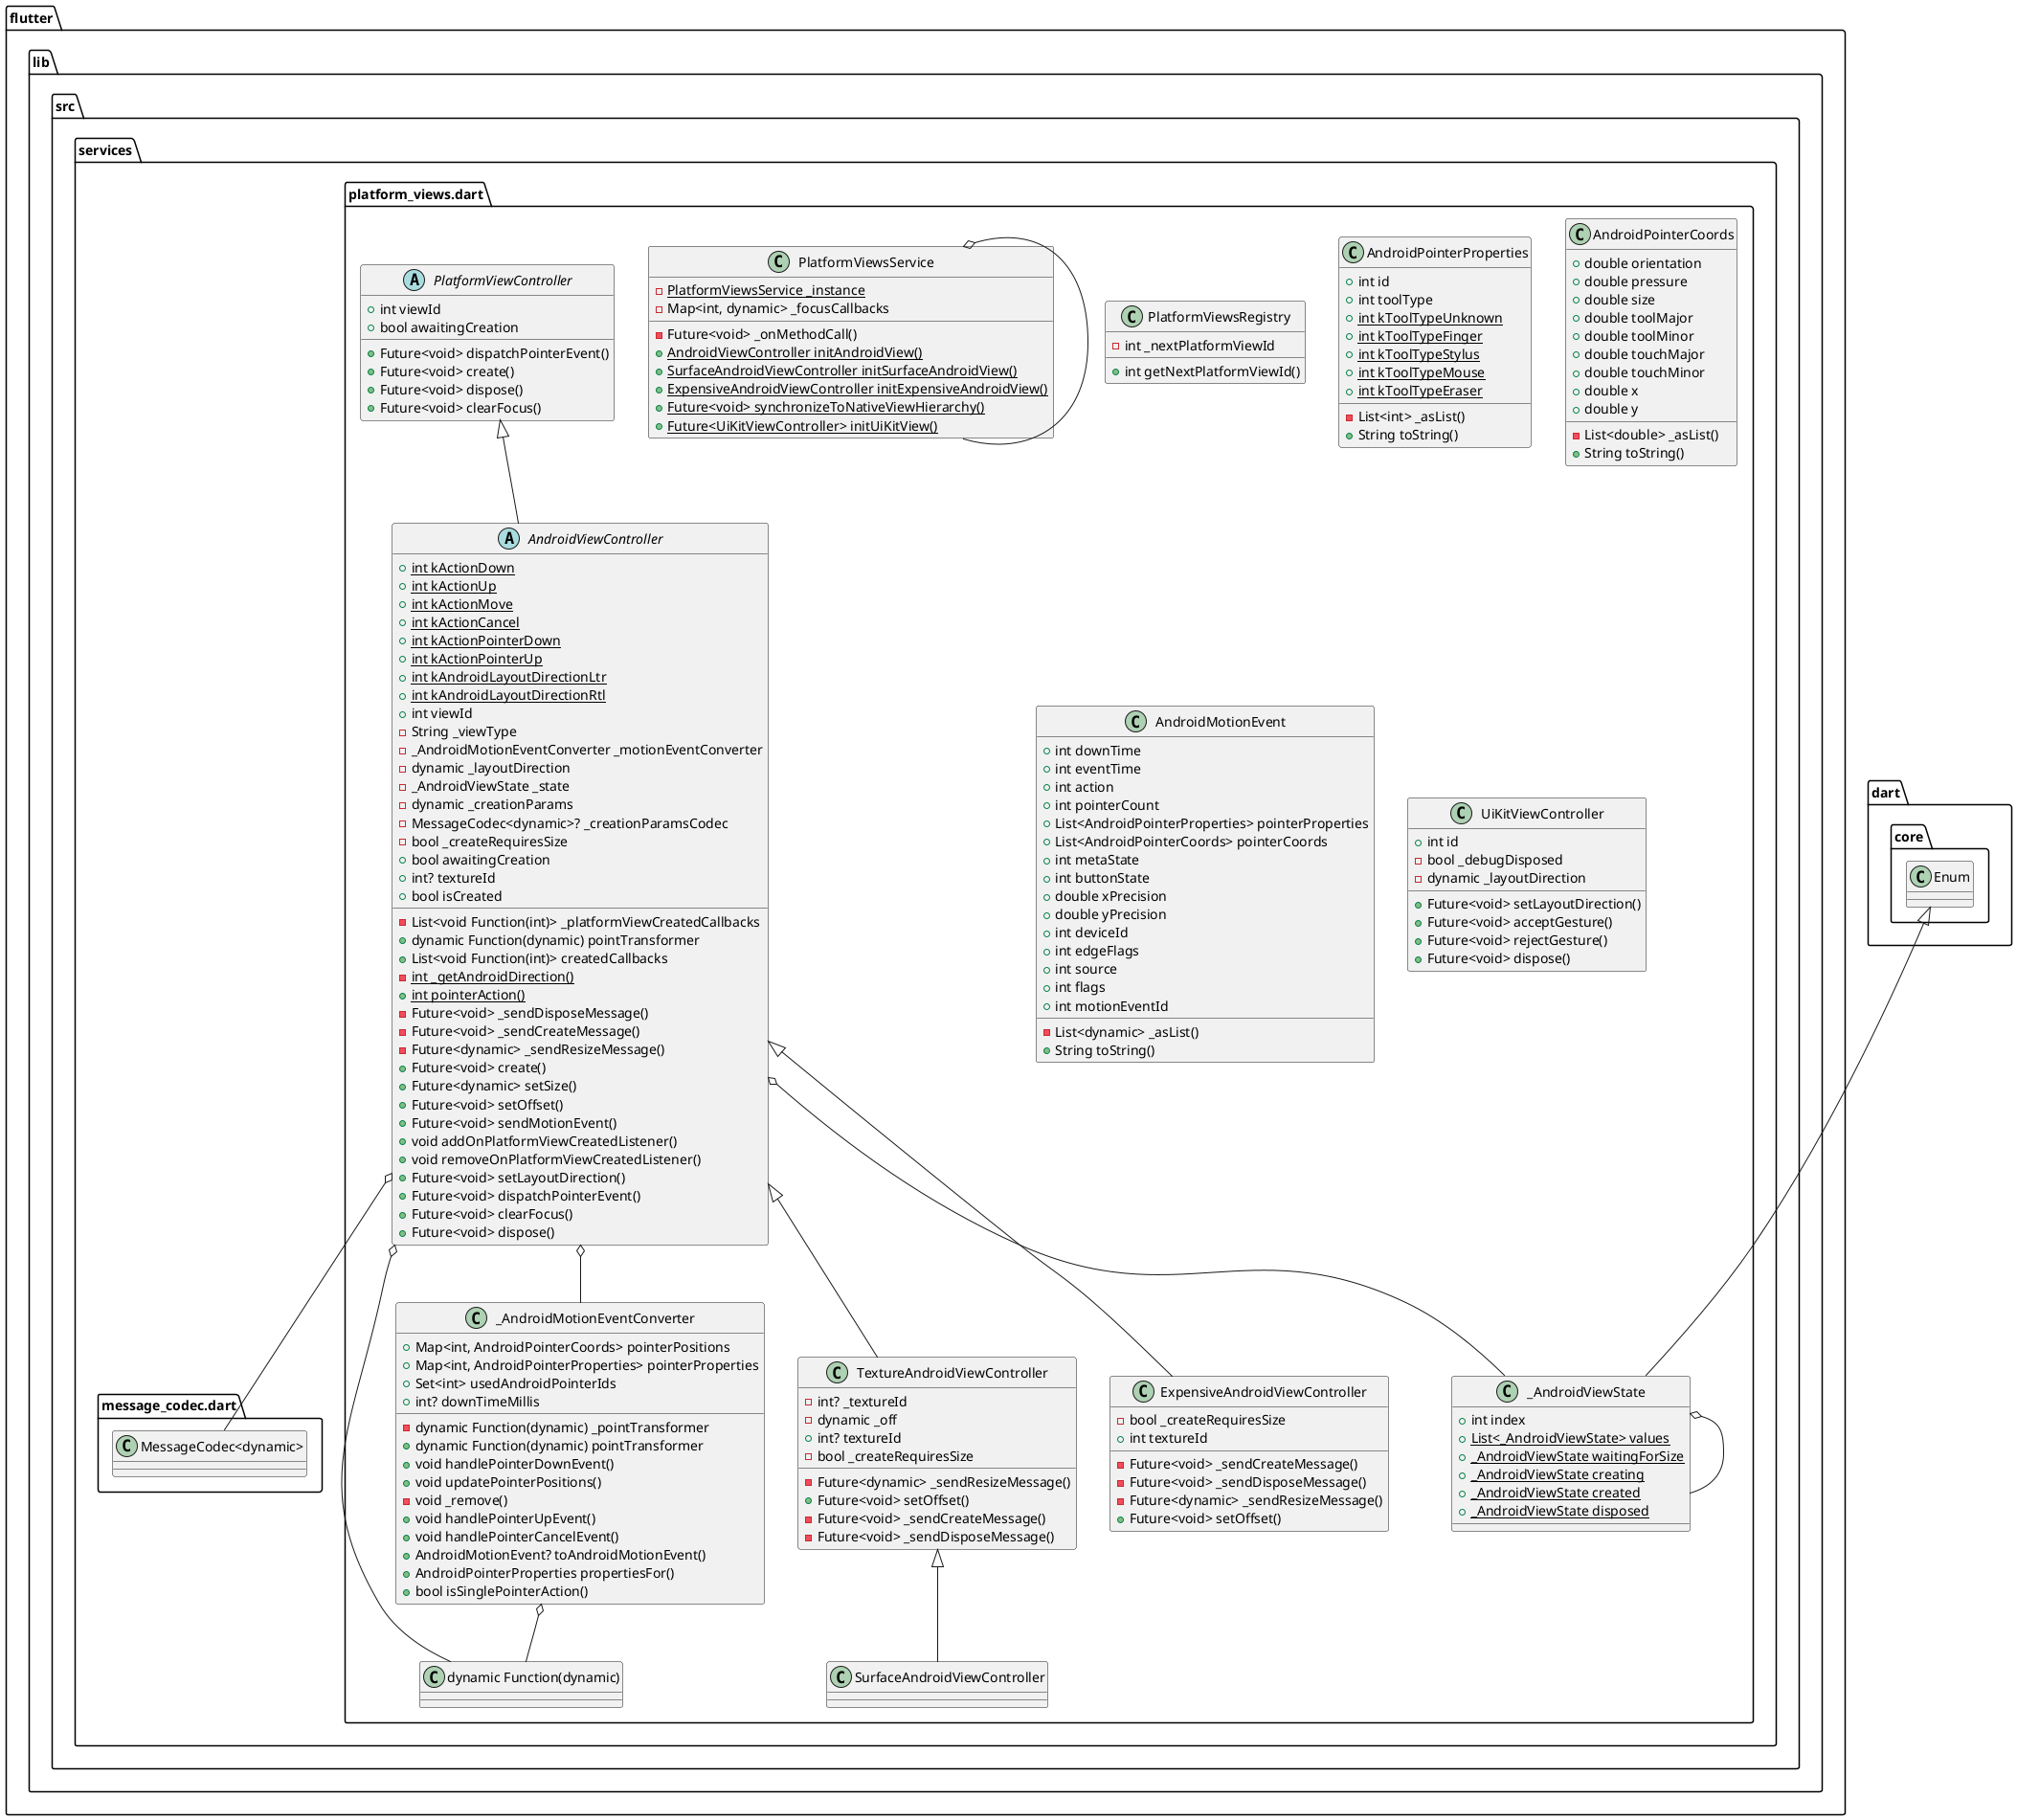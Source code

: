 @startuml
set namespaceSeparator ::

class "flutter::lib::src::services::platform_views.dart::PlatformViewsRegistry" {
  -int _nextPlatformViewId
  +int getNextPlatformViewId()
}

class "flutter::lib::src::services::platform_views.dart::PlatformViewsService" {
  {static} -PlatformViewsService _instance
  -Map<int, dynamic> _focusCallbacks
  -Future<void> _onMethodCall()
  {static} +AndroidViewController initAndroidView()
  {static} +SurfaceAndroidViewController initSurfaceAndroidView()
  {static} +ExpensiveAndroidViewController initExpensiveAndroidView()
  {static} +Future<void> synchronizeToNativeViewHierarchy()
  {static} +Future<UiKitViewController> initUiKitView()
}

"flutter::lib::src::services::platform_views.dart::PlatformViewsService" o-- "flutter::lib::src::services::platform_views.dart::PlatformViewsService"

class "flutter::lib::src::services::platform_views.dart::AndroidPointerProperties" {
  +int id
  +int toolType
  {static} +int kToolTypeUnknown
  {static} +int kToolTypeFinger
  {static} +int kToolTypeStylus
  {static} +int kToolTypeMouse
  {static} +int kToolTypeEraser
  -List<int> _asList()
  +String toString()
}

class "flutter::lib::src::services::platform_views.dart::AndroidPointerCoords" {
  +double orientation
  +double pressure
  +double size
  +double toolMajor
  +double toolMinor
  +double touchMajor
  +double touchMinor
  +double x
  +double y
  -List<double> _asList()
  +String toString()
}

class "flutter::lib::src::services::platform_views.dart::AndroidMotionEvent" {
  +int downTime
  +int eventTime
  +int action
  +int pointerCount
  +List<AndroidPointerProperties> pointerProperties
  +List<AndroidPointerCoords> pointerCoords
  +int metaState
  +int buttonState
  +double xPrecision
  +double yPrecision
  +int deviceId
  +int edgeFlags
  +int source
  +int flags
  +int motionEventId
  -List<dynamic> _asList()
  +String toString()
}

class "flutter::lib::src::services::platform_views.dart::_AndroidMotionEventConverter" {
  +Map<int, AndroidPointerCoords> pointerPositions
  +Map<int, AndroidPointerProperties> pointerProperties
  +Set<int> usedAndroidPointerIds
  -dynamic Function(dynamic) _pointTransformer
  +int? downTimeMillis
  +dynamic Function(dynamic) pointTransformer
  +void handlePointerDownEvent()
  +void updatePointerPositions()
  -void _remove()
  +void handlePointerUpEvent()
  +void handlePointerCancelEvent()
  +AndroidMotionEvent? toAndroidMotionEvent()
  +AndroidPointerProperties propertiesFor()
  +bool isSinglePointerAction()
}

"flutter::lib::src::services::platform_views.dart::_AndroidMotionEventConverter" o-- "flutter::lib::src::services::platform_views.dart::dynamic Function(dynamic)"

abstract class "flutter::lib::src::services::platform_views.dart::AndroidViewController" {
  {static} +int kActionDown
  {static} +int kActionUp
  {static} +int kActionMove
  {static} +int kActionCancel
  {static} +int kActionPointerDown
  {static} +int kActionPointerUp
  {static} +int kAndroidLayoutDirectionLtr
  {static} +int kAndroidLayoutDirectionRtl
  +int viewId
  -String _viewType
  -_AndroidMotionEventConverter _motionEventConverter
  -dynamic _layoutDirection
  -_AndroidViewState _state
  -dynamic _creationParams
  -MessageCodec<dynamic>? _creationParamsCodec
  -List<void Function(int)> _platformViewCreatedCallbacks
  -bool _createRequiresSize
  +bool awaitingCreation
  +int? textureId
  +dynamic Function(dynamic) pointTransformer
  +bool isCreated
  +List<void Function(int)> createdCallbacks
  {static} -int _getAndroidDirection()
  {static} +int pointerAction()
  -Future<void> _sendDisposeMessage()
  -Future<void> _sendCreateMessage()
  -Future<dynamic> _sendResizeMessage()
  +Future<void> create()
  +Future<dynamic> setSize()
  +Future<void> setOffset()
  +Future<void> sendMotionEvent()
  +void addOnPlatformViewCreatedListener()
  +void removeOnPlatformViewCreatedListener()
  +Future<void> setLayoutDirection()
  +Future<void> dispatchPointerEvent()
  +Future<void> clearFocus()
  +Future<void> dispose()
}

"flutter::lib::src::services::platform_views.dart::AndroidViewController" o-- "flutter::lib::src::services::platform_views.dart::_AndroidMotionEventConverter"
"flutter::lib::src::services::platform_views.dart::AndroidViewController" o-- "flutter::lib::src::services::platform_views.dart::_AndroidViewState"
"flutter::lib::src::services::platform_views.dart::AndroidViewController" o-- "flutter::lib::src::services::message_codec.dart::MessageCodec<dynamic>"
"flutter::lib::src::services::platform_views.dart::AndroidViewController" o-- "flutter::lib::src::services::platform_views.dart::dynamic Function(dynamic)"
"flutter::lib::src::services::platform_views.dart::PlatformViewController" <|-- "flutter::lib::src::services::platform_views.dart::AndroidViewController"

class "flutter::lib::src::services::platform_views.dart::SurfaceAndroidViewController" {
}

"flutter::lib::src::services::platform_views.dart::TextureAndroidViewController" <|-- "flutter::lib::src::services::platform_views.dart::SurfaceAndroidViewController"

class "flutter::lib::src::services::platform_views.dart::ExpensiveAndroidViewController" {
  -bool _createRequiresSize
  +int textureId
  -Future<void> _sendCreateMessage()
  -Future<void> _sendDisposeMessage()
  -Future<dynamic> _sendResizeMessage()
  +Future<void> setOffset()
}

"flutter::lib::src::services::platform_views.dart::AndroidViewController" <|-- "flutter::lib::src::services::platform_views.dart::ExpensiveAndroidViewController"

class "flutter::lib::src::services::platform_views.dart::TextureAndroidViewController" {
  -int? _textureId
  -dynamic _off
  +int? textureId
  -bool _createRequiresSize
  -Future<dynamic> _sendResizeMessage()
  +Future<void> setOffset()
  -Future<void> _sendCreateMessage()
  -Future<void> _sendDisposeMessage()
}

"flutter::lib::src::services::platform_views.dart::AndroidViewController" <|-- "flutter::lib::src::services::platform_views.dart::TextureAndroidViewController"

class "flutter::lib::src::services::platform_views.dart::UiKitViewController" {
  +int id
  -bool _debugDisposed
  -dynamic _layoutDirection
  +Future<void> setLayoutDirection()
  +Future<void> acceptGesture()
  +Future<void> rejectGesture()
  +Future<void> dispose()
}

abstract class "flutter::lib::src::services::platform_views.dart::PlatformViewController" {
  +int viewId
  +bool awaitingCreation
  +Future<void> dispatchPointerEvent()
  +Future<void> create()
  +Future<void> dispose()
  +Future<void> clearFocus()
}

class "flutter::lib::src::services::platform_views.dart::_AndroidViewState" {
  +int index
  {static} +List<_AndroidViewState> values
  {static} +_AndroidViewState waitingForSize
  {static} +_AndroidViewState creating
  {static} +_AndroidViewState created
  {static} +_AndroidViewState disposed
}

"flutter::lib::src::services::platform_views.dart::_AndroidViewState" o-- "flutter::lib::src::services::platform_views.dart::_AndroidViewState"
"dart::core::Enum" <|-- "flutter::lib::src::services::platform_views.dart::_AndroidViewState"


@enduml